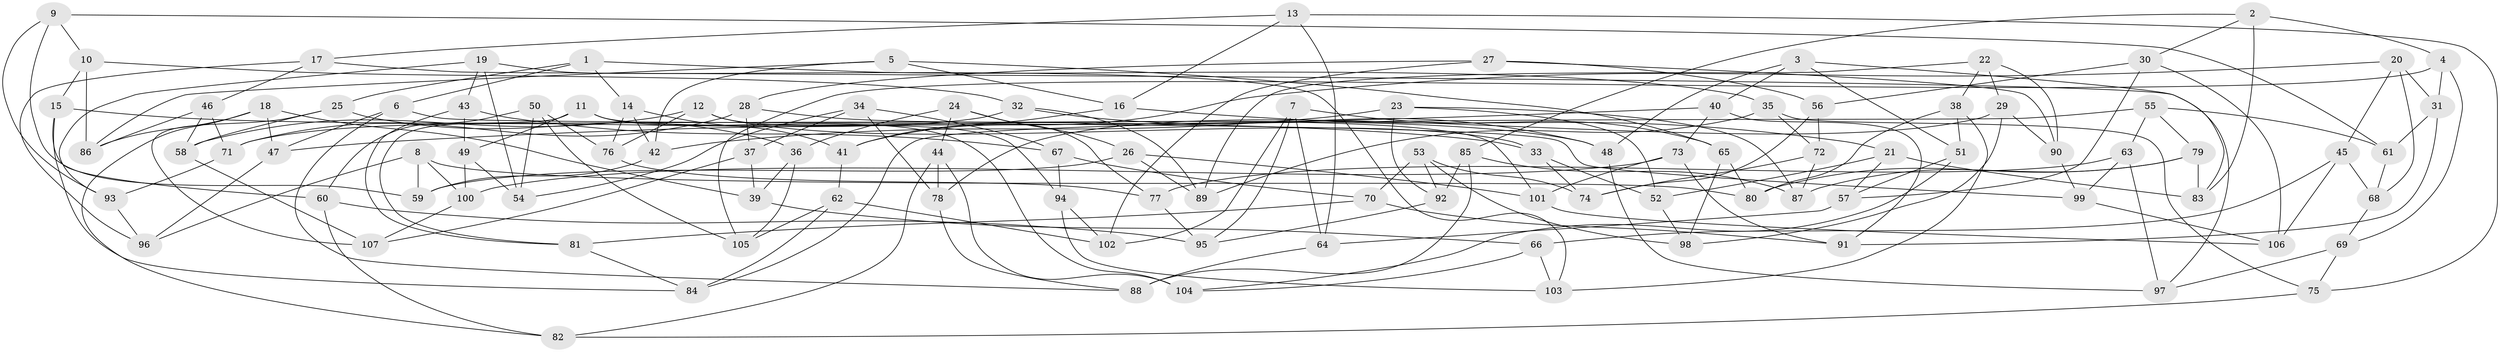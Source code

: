// coarse degree distribution, {4: 0.35714285714285715, 3: 0.14285714285714285, 7: 0.023809523809523808, 5: 0.23809523809523808, 6: 0.09523809523809523, 9: 0.023809523809523808, 10: 0.047619047619047616, 8: 0.023809523809523808, 17: 0.023809523809523808, 13: 0.023809523809523808}
// Generated by graph-tools (version 1.1) at 2025/02/03/04/25 22:02:31]
// undirected, 107 vertices, 214 edges
graph export_dot {
graph [start="1"]
  node [color=gray90,style=filled];
  1;
  2;
  3;
  4;
  5;
  6;
  7;
  8;
  9;
  10;
  11;
  12;
  13;
  14;
  15;
  16;
  17;
  18;
  19;
  20;
  21;
  22;
  23;
  24;
  25;
  26;
  27;
  28;
  29;
  30;
  31;
  32;
  33;
  34;
  35;
  36;
  37;
  38;
  39;
  40;
  41;
  42;
  43;
  44;
  45;
  46;
  47;
  48;
  49;
  50;
  51;
  52;
  53;
  54;
  55;
  56;
  57;
  58;
  59;
  60;
  61;
  62;
  63;
  64;
  65;
  66;
  67;
  68;
  69;
  70;
  71;
  72;
  73;
  74;
  75;
  76;
  77;
  78;
  79;
  80;
  81;
  82;
  83;
  84;
  85;
  86;
  87;
  88;
  89;
  90;
  91;
  92;
  93;
  94;
  95;
  96;
  97;
  98;
  99;
  100;
  101;
  102;
  103;
  104;
  105;
  106;
  107;
  1 -- 14;
  1 -- 6;
  1 -- 35;
  1 -- 25;
  2 -- 85;
  2 -- 83;
  2 -- 30;
  2 -- 4;
  3 -- 40;
  3 -- 51;
  3 -- 83;
  3 -- 48;
  4 -- 69;
  4 -- 31;
  4 -- 105;
  5 -- 42;
  5 -- 16;
  5 -- 86;
  5 -- 65;
  6 -- 88;
  6 -- 99;
  6 -- 47;
  7 -- 65;
  7 -- 102;
  7 -- 64;
  7 -- 95;
  8 -- 59;
  8 -- 80;
  8 -- 96;
  8 -- 100;
  9 -- 10;
  9 -- 61;
  9 -- 59;
  9 -- 93;
  10 -- 86;
  10 -- 32;
  10 -- 15;
  11 -- 81;
  11 -- 49;
  11 -- 101;
  11 -- 104;
  12 -- 94;
  12 -- 76;
  12 -- 58;
  12 -- 33;
  13 -- 64;
  13 -- 16;
  13 -- 17;
  13 -- 75;
  14 -- 76;
  14 -- 42;
  14 -- 41;
  15 -- 84;
  15 -- 60;
  15 -- 33;
  16 -- 21;
  16 -- 41;
  17 -- 97;
  17 -- 46;
  17 -- 96;
  18 -- 86;
  18 -- 39;
  18 -- 47;
  18 -- 82;
  19 -- 93;
  19 -- 103;
  19 -- 54;
  19 -- 43;
  20 -- 41;
  20 -- 68;
  20 -- 31;
  20 -- 45;
  21 -- 57;
  21 -- 52;
  21 -- 83;
  22 -- 29;
  22 -- 89;
  22 -- 90;
  22 -- 38;
  23 -- 42;
  23 -- 87;
  23 -- 52;
  23 -- 92;
  24 -- 44;
  24 -- 26;
  24 -- 36;
  24 -- 77;
  25 -- 58;
  25 -- 36;
  25 -- 107;
  26 -- 101;
  26 -- 89;
  26 -- 59;
  27 -- 56;
  27 -- 102;
  27 -- 28;
  27 -- 90;
  28 -- 71;
  28 -- 37;
  28 -- 48;
  29 -- 98;
  29 -- 78;
  29 -- 90;
  30 -- 57;
  30 -- 106;
  30 -- 56;
  31 -- 61;
  31 -- 91;
  32 -- 71;
  32 -- 89;
  32 -- 48;
  33 -- 74;
  33 -- 52;
  34 -- 37;
  34 -- 78;
  34 -- 54;
  34 -- 67;
  35 -- 89;
  35 -- 72;
  35 -- 75;
  36 -- 105;
  36 -- 39;
  37 -- 39;
  37 -- 107;
  38 -- 51;
  38 -- 80;
  38 -- 103;
  39 -- 66;
  40 -- 73;
  40 -- 47;
  40 -- 91;
  41 -- 62;
  42 -- 59;
  43 -- 67;
  43 -- 81;
  43 -- 49;
  44 -- 82;
  44 -- 104;
  44 -- 78;
  45 -- 66;
  45 -- 68;
  45 -- 106;
  46 -- 58;
  46 -- 71;
  46 -- 86;
  47 -- 96;
  48 -- 97;
  49 -- 54;
  49 -- 100;
  50 -- 76;
  50 -- 54;
  50 -- 60;
  50 -- 105;
  51 -- 104;
  51 -- 57;
  52 -- 98;
  53 -- 74;
  53 -- 92;
  53 -- 70;
  53 -- 98;
  55 -- 63;
  55 -- 84;
  55 -- 61;
  55 -- 79;
  56 -- 74;
  56 -- 72;
  57 -- 64;
  58 -- 107;
  60 -- 95;
  60 -- 82;
  61 -- 68;
  62 -- 105;
  62 -- 102;
  62 -- 84;
  63 -- 97;
  63 -- 77;
  63 -- 99;
  64 -- 88;
  65 -- 98;
  65 -- 80;
  66 -- 103;
  66 -- 104;
  67 -- 94;
  67 -- 70;
  68 -- 69;
  69 -- 75;
  69 -- 97;
  70 -- 91;
  70 -- 81;
  71 -- 93;
  72 -- 74;
  72 -- 87;
  73 -- 91;
  73 -- 101;
  73 -- 100;
  75 -- 82;
  76 -- 77;
  77 -- 95;
  78 -- 88;
  79 -- 87;
  79 -- 83;
  79 -- 80;
  81 -- 84;
  85 -- 92;
  85 -- 88;
  85 -- 87;
  90 -- 99;
  92 -- 95;
  93 -- 96;
  94 -- 103;
  94 -- 102;
  99 -- 106;
  100 -- 107;
  101 -- 106;
}
